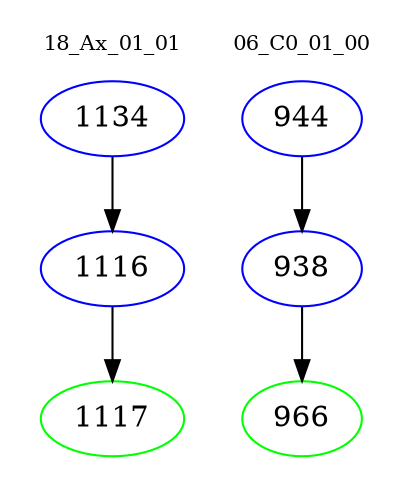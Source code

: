 digraph{
subgraph cluster_0 {
color = white
label = "18_Ax_01_01";
fontsize=10;
T0_1134 [label="1134", color="blue"]
T0_1134 -> T0_1116 [color="black"]
T0_1116 [label="1116", color="blue"]
T0_1116 -> T0_1117 [color="black"]
T0_1117 [label="1117", color="green"]
}
subgraph cluster_1 {
color = white
label = "06_C0_01_00";
fontsize=10;
T1_944 [label="944", color="blue"]
T1_944 -> T1_938 [color="black"]
T1_938 [label="938", color="blue"]
T1_938 -> T1_966 [color="black"]
T1_966 [label="966", color="green"]
}
}
